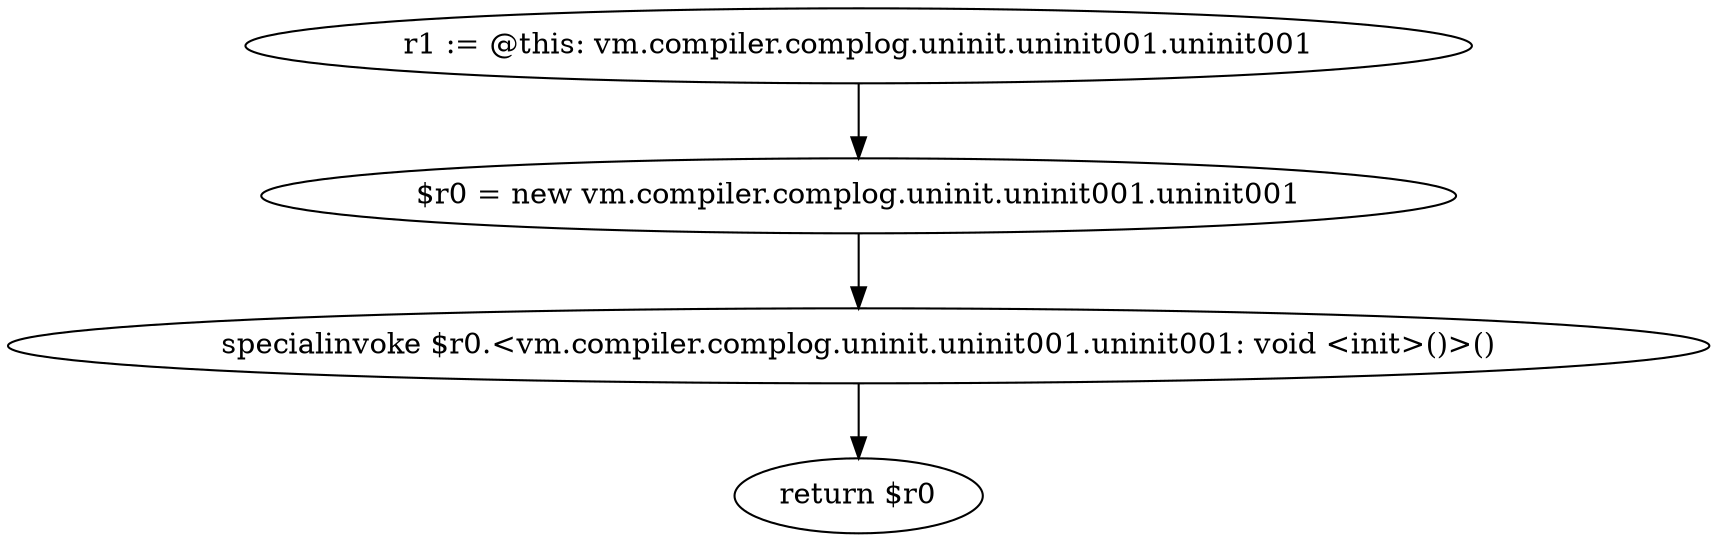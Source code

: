 digraph "unitGraph" {
    "r1 := @this: vm.compiler.complog.uninit.uninit001.uninit001"
    "$r0 = new vm.compiler.complog.uninit.uninit001.uninit001"
    "specialinvoke $r0.<vm.compiler.complog.uninit.uninit001.uninit001: void <init>()>()"
    "return $r0"
    "r1 := @this: vm.compiler.complog.uninit.uninit001.uninit001"->"$r0 = new vm.compiler.complog.uninit.uninit001.uninit001";
    "$r0 = new vm.compiler.complog.uninit.uninit001.uninit001"->"specialinvoke $r0.<vm.compiler.complog.uninit.uninit001.uninit001: void <init>()>()";
    "specialinvoke $r0.<vm.compiler.complog.uninit.uninit001.uninit001: void <init>()>()"->"return $r0";
}
